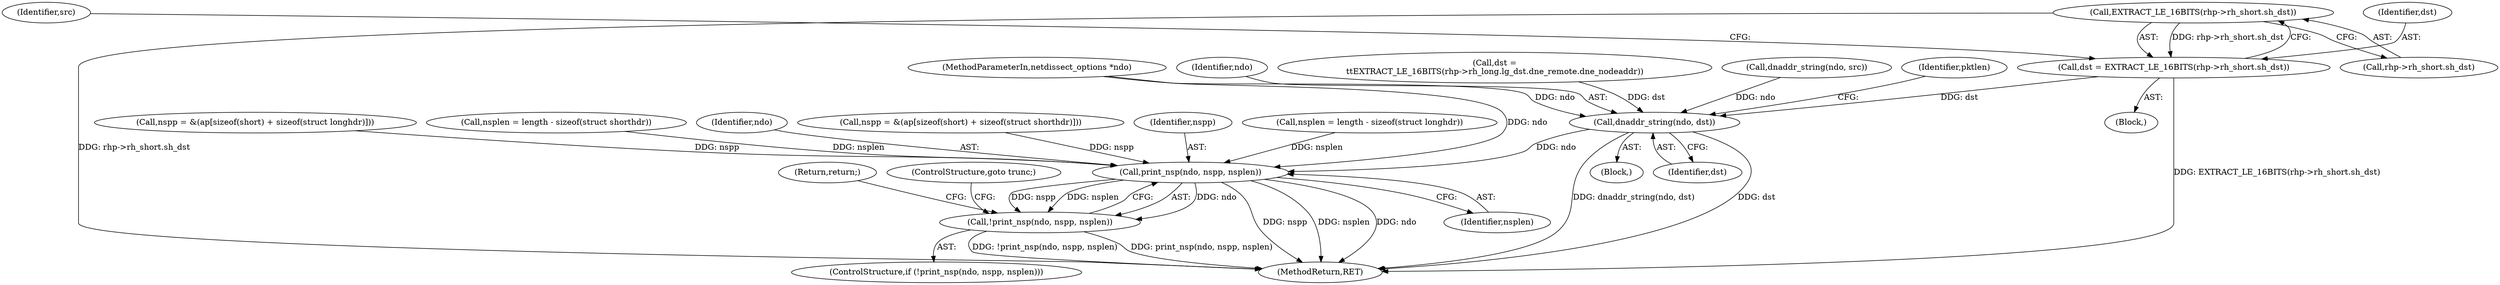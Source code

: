 digraph "0_tcpdump_c6e0531b5def26ecf912e8de6ade86cbdaed3751@pointer" {
"1000370" [label="(Call,EXTRACT_LE_16BITS(rhp->rh_short.sh_dst))"];
"1000368" [label="(Call,dst = EXTRACT_LE_16BITS(rhp->rh_short.sh_dst))"];
"1000436" [label="(Call,dnaddr_string(ndo, dst))"];
"1000477" [label="(Call,print_nsp(ndo, nspp, nsplen))"];
"1000476" [label="(Call,!print_nsp(ndo, nspp, nsplen))"];
"1000295" [label="(Block,)"];
"1000377" [label="(Identifier,src)"];
"1000435" [label="(Block,)"];
"1000369" [label="(Identifier,dst)"];
"1000346" [label="(Call,nspp = &(ap[sizeof(short) + sizeof(struct longhdr)]))"];
"1000477" [label="(Call,print_nsp(ndo, nspp, nsplen))"];
"1000437" [label="(Identifier,ndo)"];
"1000491" [label="(MethodReturn,RET)"];
"1000370" [label="(Call,EXTRACT_LE_16BITS(rhp->rh_short.sh_dst))"];
"1000406" [label="(Call,nsplen = length - sizeof(struct shorthdr))"];
"1000436" [label="(Call,dnaddr_string(ndo, dst))"];
"1000478" [label="(Identifier,ndo)"];
"1000314" [label="(Call,dst =\n\t\tEXTRACT_LE_16BITS(rhp->rh_long.lg_dst.dne_remote.dne_nodeaddr))"];
"1000438" [label="(Identifier,dst)"];
"1000476" [label="(Call,!print_nsp(ndo, nspp, nsplen))"];
"1000482" [label="(Return,return;)"];
"1000432" [label="(Call,dnaddr_string(ndo, src))"];
"1000396" [label="(Call,nspp = &(ap[sizeof(short) + sizeof(struct shorthdr)]))"];
"1000371" [label="(Call,rhp->rh_short.sh_dst)"];
"1000103" [label="(MethodParameterIn,netdissect_options *ndo)"];
"1000475" [label="(ControlStructure,if (!print_nsp(ndo, nspp, nsplen)))"];
"1000368" [label="(Call,dst = EXTRACT_LE_16BITS(rhp->rh_short.sh_dst))"];
"1000479" [label="(Identifier,nspp)"];
"1000439" [label="(Identifier,pktlen)"];
"1000481" [label="(ControlStructure,goto trunc;)"];
"1000480" [label="(Identifier,nsplen)"];
"1000356" [label="(Call,nsplen = length - sizeof(struct longhdr))"];
"1000370" -> "1000368"  [label="AST: "];
"1000370" -> "1000371"  [label="CFG: "];
"1000371" -> "1000370"  [label="AST: "];
"1000368" -> "1000370"  [label="CFG: "];
"1000370" -> "1000491"  [label="DDG: rhp->rh_short.sh_dst"];
"1000370" -> "1000368"  [label="DDG: rhp->rh_short.sh_dst"];
"1000368" -> "1000295"  [label="AST: "];
"1000369" -> "1000368"  [label="AST: "];
"1000377" -> "1000368"  [label="CFG: "];
"1000368" -> "1000491"  [label="DDG: EXTRACT_LE_16BITS(rhp->rh_short.sh_dst)"];
"1000368" -> "1000436"  [label="DDG: dst"];
"1000436" -> "1000435"  [label="AST: "];
"1000436" -> "1000438"  [label="CFG: "];
"1000437" -> "1000436"  [label="AST: "];
"1000438" -> "1000436"  [label="AST: "];
"1000439" -> "1000436"  [label="CFG: "];
"1000436" -> "1000491"  [label="DDG: dnaddr_string(ndo, dst)"];
"1000436" -> "1000491"  [label="DDG: dst"];
"1000432" -> "1000436"  [label="DDG: ndo"];
"1000103" -> "1000436"  [label="DDG: ndo"];
"1000314" -> "1000436"  [label="DDG: dst"];
"1000436" -> "1000477"  [label="DDG: ndo"];
"1000477" -> "1000476"  [label="AST: "];
"1000477" -> "1000480"  [label="CFG: "];
"1000478" -> "1000477"  [label="AST: "];
"1000479" -> "1000477"  [label="AST: "];
"1000480" -> "1000477"  [label="AST: "];
"1000476" -> "1000477"  [label="CFG: "];
"1000477" -> "1000491"  [label="DDG: nspp"];
"1000477" -> "1000491"  [label="DDG: nsplen"];
"1000477" -> "1000491"  [label="DDG: ndo"];
"1000477" -> "1000476"  [label="DDG: ndo"];
"1000477" -> "1000476"  [label="DDG: nspp"];
"1000477" -> "1000476"  [label="DDG: nsplen"];
"1000103" -> "1000477"  [label="DDG: ndo"];
"1000396" -> "1000477"  [label="DDG: nspp"];
"1000346" -> "1000477"  [label="DDG: nspp"];
"1000356" -> "1000477"  [label="DDG: nsplen"];
"1000406" -> "1000477"  [label="DDG: nsplen"];
"1000476" -> "1000475"  [label="AST: "];
"1000481" -> "1000476"  [label="CFG: "];
"1000482" -> "1000476"  [label="CFG: "];
"1000476" -> "1000491"  [label="DDG: !print_nsp(ndo, nspp, nsplen)"];
"1000476" -> "1000491"  [label="DDG: print_nsp(ndo, nspp, nsplen)"];
}
